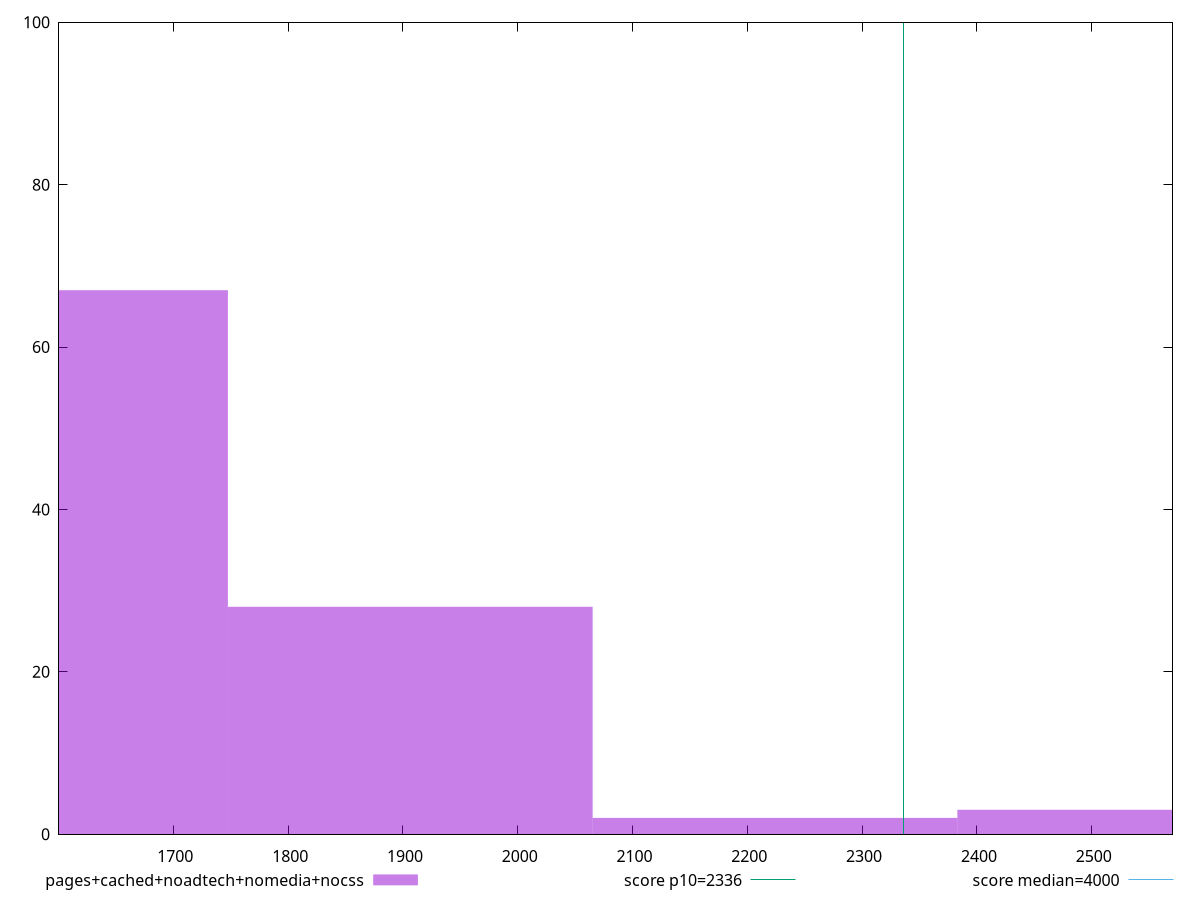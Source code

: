 reset

$pagesCachedNoadtechNomediaNocss <<EOF
2541.86859154196 3
1906.40144365647 28
1588.667869713725 67
2224.135017599215 2
EOF

set key outside below
set boxwidth 317.733573942745
set xrange [1600.4009999999998:2570.3999999999996]
set yrange [0:100]
set trange [0:100]
set style fill transparent solid 0.5 noborder

set parametric
set terminal svg size 640, 490 enhanced background rgb 'white'
set output "report_00015_2021-02-09T16-11-33.973Z/first-contentful-paint/comparison/histogram/4_vs_5.svg"

plot $pagesCachedNoadtechNomediaNocss title "pages+cached+noadtech+nomedia+nocss" with boxes, \
     2336,t title "score p10=2336", \
     4000,t title "score median=4000"

reset
